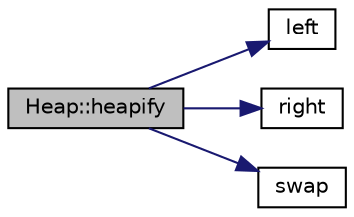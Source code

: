 digraph "Heap::heapify"
{
 // INTERACTIVE_SVG=YES
 // LATEX_PDF_SIZE
  edge [fontname="Helvetica",fontsize="10",labelfontname="Helvetica",labelfontsize="10"];
  node [fontname="Helvetica",fontsize="10",shape=record];
  rankdir="LR";
  Node1 [label="Heap::heapify",height=0.2,width=0.4,color="black", fillcolor="grey75", style="filled", fontcolor="black",tooltip="Stellt die Heap-Bedingungen des Heaps ab der gegebenen Wurzel root wieder her."];
  Node1 -> Node2 [color="midnightblue",fontsize="10",style="solid",fontname="Helvetica"];
  Node2 [label="left",height=0.2,width=0.4,color="black", fillcolor="white", style="filled",URL="$da/ddb/heap_8h.html#a77ff3484155c4f2ec560b022948a575c",tooltip="Hilfsfunktion, um den Index des Linken Kindsknoten eines Elternknotens i zu errechnen."];
  Node1 -> Node3 [color="midnightblue",fontsize="10",style="solid",fontname="Helvetica"];
  Node3 [label="right",height=0.2,width=0.4,color="black", fillcolor="white", style="filled",URL="$da/ddb/heap_8h.html#a26ae9a6b8b4b0bac9363697e7d61e9a5",tooltip="Hilfsfunktion, um den Index des rechten Kindsknoten eines Elternknotens i zu errechnen."];
  Node1 -> Node4 [color="midnightblue",fontsize="10",style="solid",fontname="Helvetica"];
  Node4 [label="swap",height=0.2,width=0.4,color="black", fillcolor="white", style="filled",URL="$da/ddb/heap_8h.html#a4b9708d87be7a409eff20e5e7e8b43c8",tooltip="Hilfsfunktion, um zwei Werte zu tauschen."];
}
